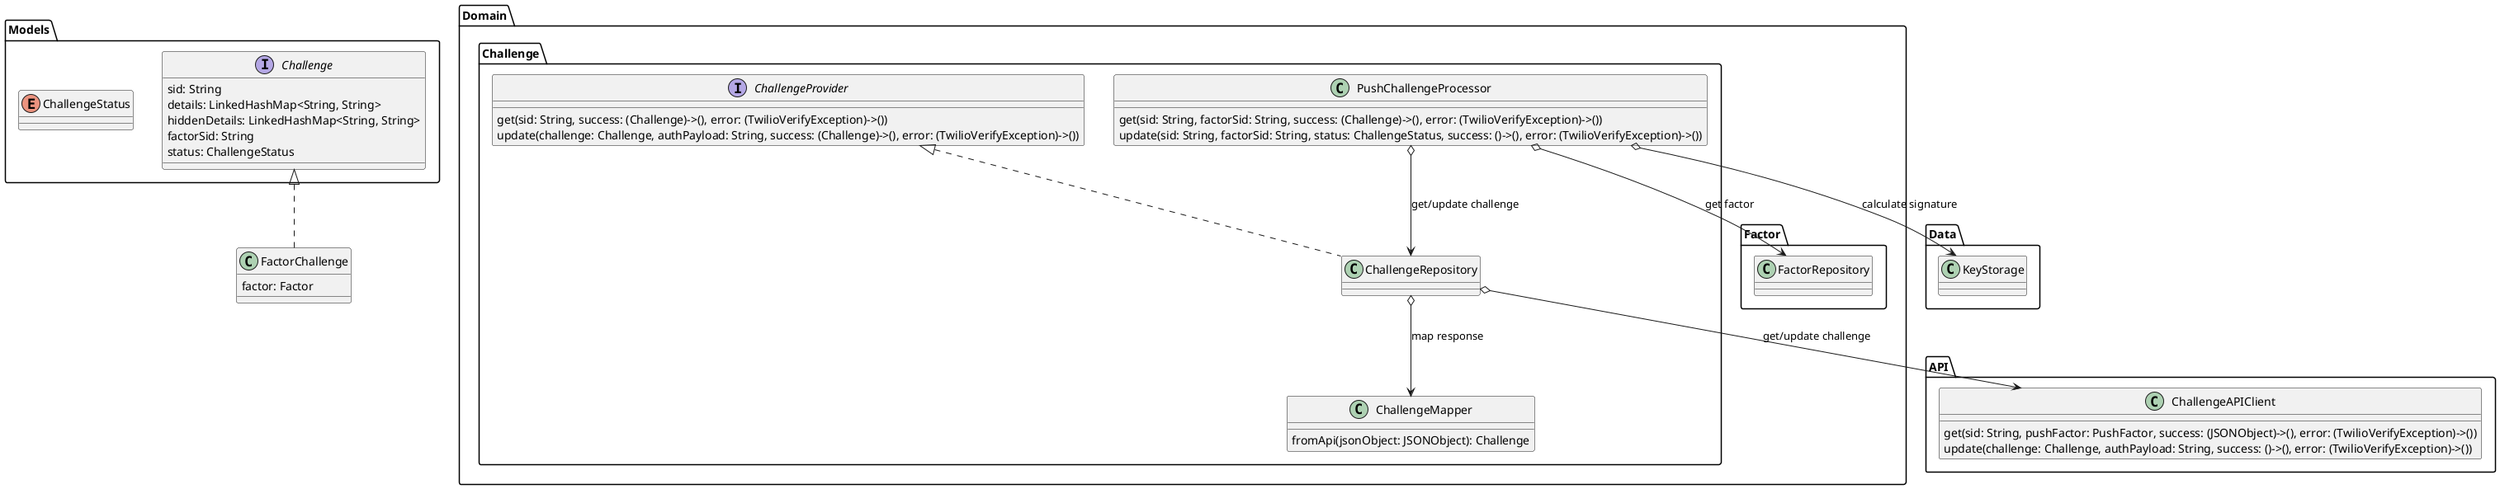 @startuml Challenge
interface Models.Challenge {
    sid: String
    details: LinkedHashMap<String, String>
    hiddenDetails: LinkedHashMap<String, String>
    factorSid: String
    status: ChallengeStatus
}
class FactorChallenge implements Models.Challenge  {
    factor: Factor
}
enum Models.ChallengeStatus {

}
class Domain.Challenge.ChallengeMapper {
    fromApi(jsonObject: JSONObject): Challenge
}
class API.ChallengeAPIClient {
    get(sid: String, pushFactor: PushFactor, success: (JSONObject)->(), error: (TwilioVerifyException)->())
    update(challenge: Challenge, authPayload: String, success: ()->(), error: (TwilioVerifyException)->())
}
interface Domain.Challenge.ChallengeProvider {
    get(sid: String, success: (Challenge)->(), error: (TwilioVerifyException)->())
    update(challenge: Challenge, authPayload: String, success: (Challenge)->(), error: (TwilioVerifyException)->())
}
class Domain.Challenge.ChallengeRepository implements Domain.Challenge.ChallengeProvider {

}
class Domain.Challenge.PushChallengeProcessor {
    get(sid: String, factorSid: String, success: (Challenge)->(), error: (TwilioVerifyException)->())
    update(sid: String, factorSid: String, status: ChallengeStatus, success: ()->(), error: (TwilioVerifyException)->())
}
Domain.Challenge.ChallengeRepository o--> Domain.Challenge.ChallengeMapper: map response
Domain.Challenge.ChallengeRepository o--> API.ChallengeAPIClient: get/update challenge
Domain.Challenge.PushChallengeProcessor o--> Domain.Challenge.ChallengeRepository: get/update challenge
Domain.Challenge.PushChallengeProcessor o--> Domain.Factor.FactorRepository: get factor
Domain.Challenge.PushChallengeProcessor o--> Data.KeyStorage: calculate signature
@enduml